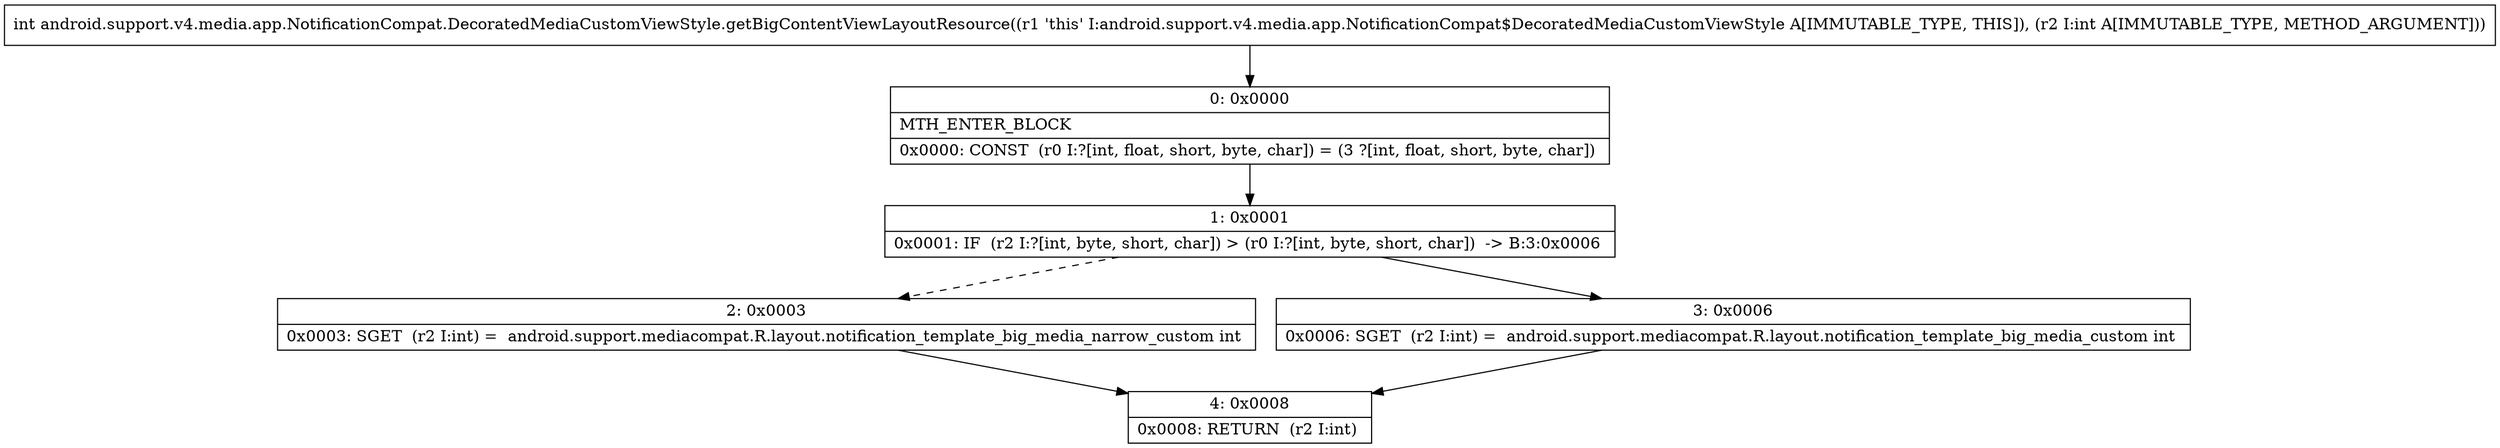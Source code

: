 digraph "CFG forandroid.support.v4.media.app.NotificationCompat.DecoratedMediaCustomViewStyle.getBigContentViewLayoutResource(I)I" {
Node_0 [shape=record,label="{0\:\ 0x0000|MTH_ENTER_BLOCK\l|0x0000: CONST  (r0 I:?[int, float, short, byte, char]) = (3 ?[int, float, short, byte, char]) \l}"];
Node_1 [shape=record,label="{1\:\ 0x0001|0x0001: IF  (r2 I:?[int, byte, short, char]) \> (r0 I:?[int, byte, short, char])  \-\> B:3:0x0006 \l}"];
Node_2 [shape=record,label="{2\:\ 0x0003|0x0003: SGET  (r2 I:int) =  android.support.mediacompat.R.layout.notification_template_big_media_narrow_custom int \l}"];
Node_3 [shape=record,label="{3\:\ 0x0006|0x0006: SGET  (r2 I:int) =  android.support.mediacompat.R.layout.notification_template_big_media_custom int \l}"];
Node_4 [shape=record,label="{4\:\ 0x0008|0x0008: RETURN  (r2 I:int) \l}"];
MethodNode[shape=record,label="{int android.support.v4.media.app.NotificationCompat.DecoratedMediaCustomViewStyle.getBigContentViewLayoutResource((r1 'this' I:android.support.v4.media.app.NotificationCompat$DecoratedMediaCustomViewStyle A[IMMUTABLE_TYPE, THIS]), (r2 I:int A[IMMUTABLE_TYPE, METHOD_ARGUMENT])) }"];
MethodNode -> Node_0;
Node_0 -> Node_1;
Node_1 -> Node_2[style=dashed];
Node_1 -> Node_3;
Node_2 -> Node_4;
Node_3 -> Node_4;
}

